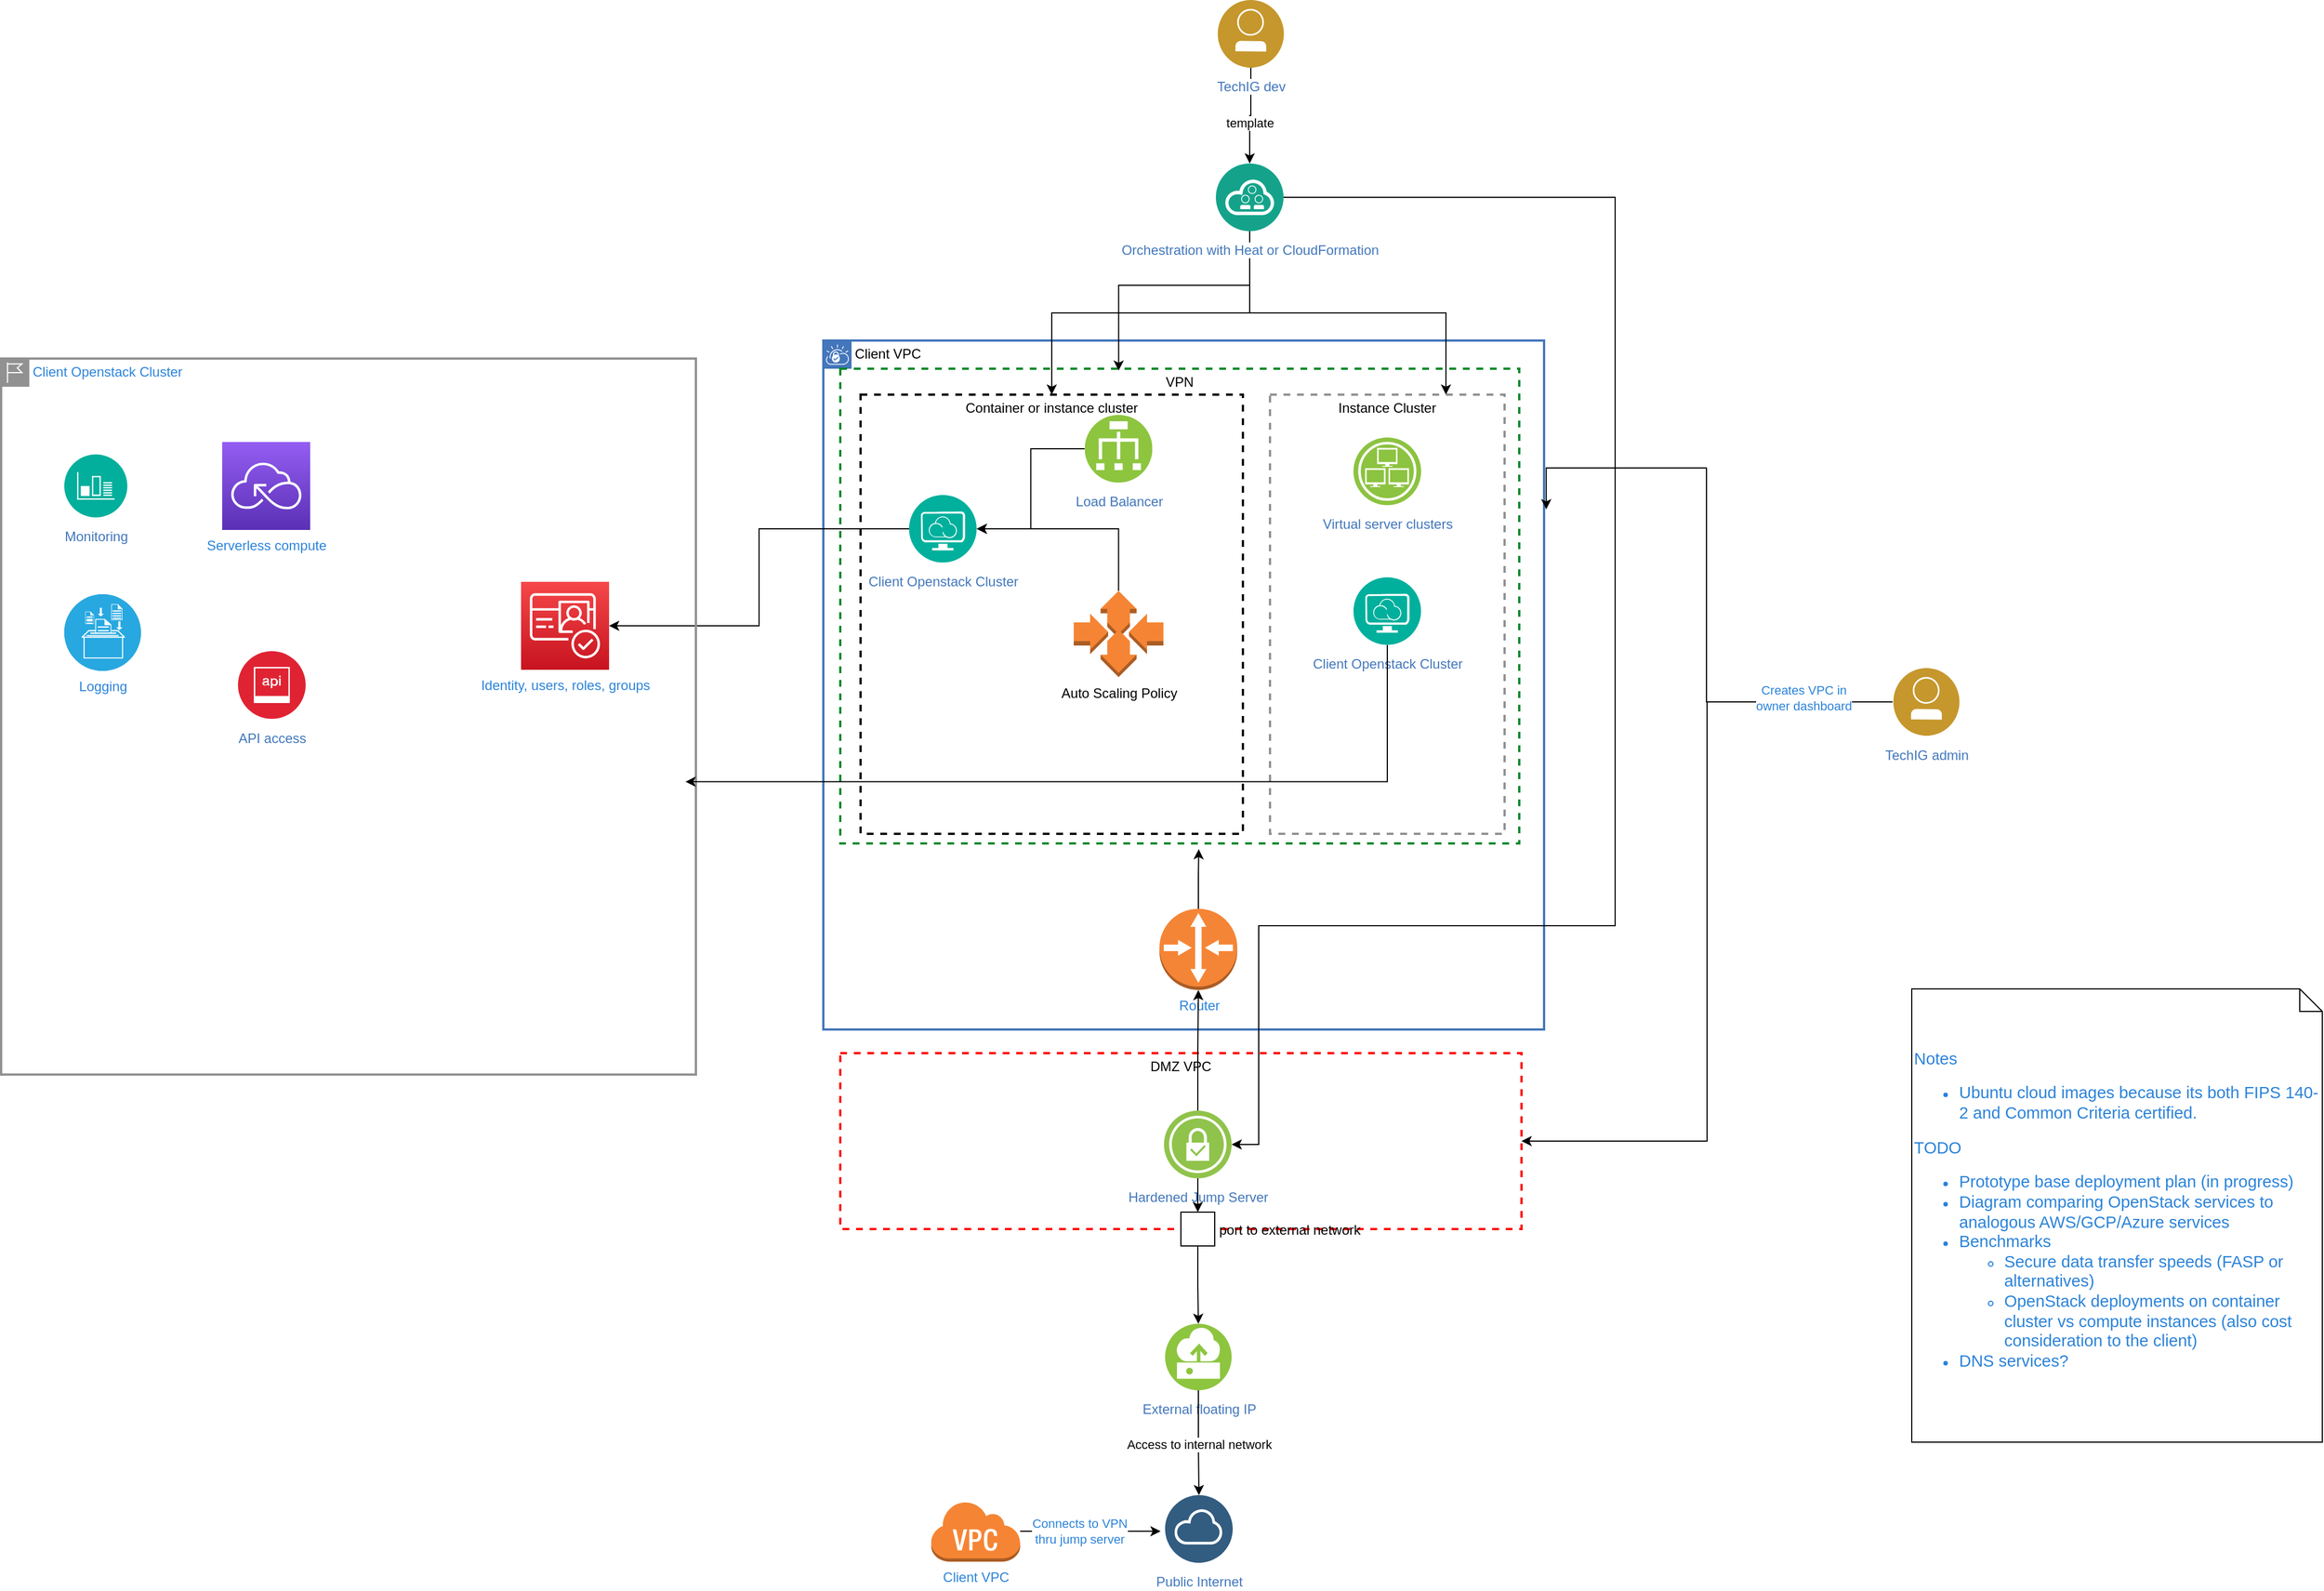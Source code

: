 <mxfile version="20.8.16" type="device"><diagram name="Page-1" id="g1tb5uMJn_r5qUIKz-rK"><mxGraphModel dx="1757" dy="1865" grid="0" gridSize="10" guides="1" tooltips="1" connect="1" arrows="1" fold="1" page="1" pageScale="1" pageWidth="850" pageHeight="1100" math="0" shadow="0"><root><mxCell id="0"/><mxCell id="1" parent="0"/><mxCell id="db7NNX9bENmU55mr1uKm-2" value="Client VPC" style="shape=mxgraph.ibm.box;prType=vpc;fontStyle=0;verticalAlign=top;align=left;spacingLeft=32;spacingTop=4;fillColor=none;rounded=0;whiteSpace=wrap;html=1;strokeColor=#4376BB;strokeWidth=2;dashed=0;container=1;spacing=-4;collapsible=0;expand=0;recursiveResize=0;" parent="1" vertex="1"><mxGeometry x="99" y="3" width="639" height="611" as="geometry"/></mxCell><mxCell id="db7NNX9bENmU55mr1uKm-3" value="VPN" style="fontStyle=0;verticalAlign=top;align=center;spacingTop=-2;fillColor=none;rounded=0;whiteSpace=wrap;html=1;strokeColor=#00882B;strokeWidth=2;dashed=1;container=1;collapsible=0;expand=0;recursiveResize=0;" parent="db7NNX9bENmU55mr1uKm-2" vertex="1"><mxGeometry x="15" y="25" width="602" height="421" as="geometry"/></mxCell><mxCell id="db7NNX9bENmU55mr1uKm-21" value="Instance Cluster" style="fontStyle=0;verticalAlign=top;align=center;spacingTop=-2;fillColor=none;rounded=0;whiteSpace=wrap;html=1;strokeColor=#919191;strokeWidth=2;dashed=1;container=1;collapsible=0;expand=0;recursiveResize=0;" parent="db7NNX9bENmU55mr1uKm-3" vertex="1"><mxGeometry x="381" y="23" width="208" height="389.5" as="geometry"/></mxCell><mxCell id="db7NNX9bENmU55mr1uKm-31" value="Virtual server clusters" style="aspect=fixed;perimeter=ellipsePerimeter;html=1;align=center;shadow=0;dashed=0;fontColor=#4277BB;labelBackgroundColor=#ffffff;fontSize=12;spacingTop=3;image;image=img/lib/ibm/infrastructure/infrastructure_services.svg;" parent="db7NNX9bENmU55mr1uKm-21" vertex="1"><mxGeometry x="74" y="38" width="60" height="60" as="geometry"/></mxCell><mxCell id="jDtWj6zu6UoRjJkBD71L-22" value="Client Openstack Cluster" style="aspect=fixed;perimeter=ellipsePerimeter;html=1;align=center;shadow=0;dashed=0;fontColor=#4277BB;labelBackgroundColor=#ffffff;fontSize=12;spacingTop=3;image;image=img/lib/ibm/management/provider_cloud_portal_service.svg;" vertex="1" parent="db7NNX9bENmU55mr1uKm-21"><mxGeometry x="74" y="162" width="60" height="60" as="geometry"/></mxCell><mxCell id="db7NNX9bENmU55mr1uKm-35" value="Container or instance cluster" style="fontStyle=0;verticalAlign=top;align=center;spacingTop=-2;rounded=0;whiteSpace=wrap;html=1;strokeWidth=2;dashed=1;container=1;collapsible=0;expand=0;recursiveResize=0;" parent="db7NNX9bENmU55mr1uKm-3" vertex="1"><mxGeometry x="18" y="23" width="339" height="389.5" as="geometry"/></mxCell><mxCell id="db7NNX9bENmU55mr1uKm-37" value="Client Openstack Cluster" style="aspect=fixed;perimeter=ellipsePerimeter;html=1;align=center;shadow=0;dashed=0;fontColor=#4277BB;labelBackgroundColor=#ffffff;fontSize=12;spacingTop=3;image;image=img/lib/ibm/management/provider_cloud_portal_service.svg;" parent="db7NNX9bENmU55mr1uKm-35" vertex="1"><mxGeometry x="43" y="89" width="60" height="60" as="geometry"/></mxCell><mxCell id="db7NNX9bENmU55mr1uKm-50" style="edgeStyle=orthogonalEdgeStyle;rounded=0;orthogonalLoop=1;jettySize=auto;html=1;entryX=1;entryY=0.5;entryDx=0;entryDy=0;" parent="db7NNX9bENmU55mr1uKm-35" source="db7NNX9bENmU55mr1uKm-49" target="db7NNX9bENmU55mr1uKm-37" edge="1"><mxGeometry relative="1" as="geometry"/></mxCell><mxCell id="db7NNX9bENmU55mr1uKm-49" value="Load Balancer" style="aspect=fixed;perimeter=ellipsePerimeter;html=1;align=center;shadow=0;dashed=0;fontColor=#4277BB;labelBackgroundColor=#ffffff;fontSize=12;spacingTop=3;image;image=img/lib/ibm/vpc/LoadBalancer.svg;" parent="db7NNX9bENmU55mr1uKm-35" vertex="1"><mxGeometry x="198.75" y="18" width="60" height="60" as="geometry"/></mxCell><mxCell id="db7NNX9bENmU55mr1uKm-52" style="edgeStyle=orthogonalEdgeStyle;rounded=0;orthogonalLoop=1;jettySize=auto;html=1;entryX=1;entryY=0.5;entryDx=0;entryDy=0;" parent="db7NNX9bENmU55mr1uKm-35" source="db7NNX9bENmU55mr1uKm-51" target="db7NNX9bENmU55mr1uKm-37" edge="1"><mxGeometry relative="1" as="geometry"><Array as="points"><mxPoint x="229" y="119"/></Array></mxGeometry></mxCell><mxCell id="db7NNX9bENmU55mr1uKm-51" value="Auto Scaling Policy&lt;br&gt;" style="outlineConnect=0;dashed=0;verticalLabelPosition=bottom;verticalAlign=top;align=center;html=1;shape=mxgraph.aws3.auto_scaling;fillColor=#F58534;gradientColor=none;" parent="db7NNX9bENmU55mr1uKm-35" vertex="1"><mxGeometry x="189" y="174" width="79.5" height="76.5" as="geometry"/></mxCell><mxCell id="db7NNX9bENmU55mr1uKm-17" value="External floating IP" style="aspect=fixed;perimeter=ellipsePerimeter;html=1;align=center;shadow=0;dashed=0;fontColor=#4277BB;labelBackgroundColor=#ffffff;fontSize=12;spacingTop=3;image;image=img/lib/ibm/vpc/Instance.svg;" parent="db7NNX9bENmU55mr1uKm-2" vertex="1"><mxGeometry x="303" y="872" width="59" height="59" as="geometry"/></mxCell><mxCell id="db7NNX9bENmU55mr1uKm-12" value="Public Internet" style="aspect=fixed;perimeter=ellipsePerimeter;html=1;align=center;shadow=0;dashed=0;fontColor=#4277BB;labelBackgroundColor=#ffffff;fontSize=12;spacingTop=3;image;image=img/lib/ibm/data/cloud.svg;" parent="db7NNX9bENmU55mr1uKm-2" vertex="1"><mxGeometry x="303" y="1024" width="60" height="60" as="geometry"/></mxCell><mxCell id="db7NNX9bENmU55mr1uKm-24" value="DMZ VPC" style="fontStyle=0;verticalAlign=top;align=center;spacingTop=-2;fillColor=none;rounded=0;whiteSpace=wrap;html=1;strokeColor=#FF0000;strokeWidth=2;dashed=1;container=1;collapsible=0;expand=0;recursiveResize=0;" parent="db7NNX9bENmU55mr1uKm-2" vertex="1"><mxGeometry x="15" y="632" width="604" height="156" as="geometry"/></mxCell><mxCell id="db7NNX9bENmU55mr1uKm-8" value="Hardened Jump Server" style="aspect=fixed;perimeter=ellipsePerimeter;html=1;align=center;shadow=0;dashed=0;fontColor=#4277BB;labelBackgroundColor=#ffffff;fontSize=12;spacingTop=3;image;image=img/lib/ibm/vpc/VPNGateway.svg;" parent="db7NNX9bENmU55mr1uKm-24" vertex="1"><mxGeometry x="287" y="51" width="60" height="60" as="geometry"/></mxCell><mxCell id="db7NNX9bENmU55mr1uKm-10" value="port to external network" style="fontStyle=0;labelPosition=right;verticalLabelPosition=middle;align=left;verticalAlign=middle;spacingLeft=2;" parent="db7NNX9bENmU55mr1uKm-24" vertex="1"><mxGeometry x="302" y="141" width="30" height="30" as="geometry"/></mxCell><mxCell id="db7NNX9bENmU55mr1uKm-18" style="edgeStyle=orthogonalEdgeStyle;rounded=0;orthogonalLoop=1;jettySize=auto;html=1;entryX=0.5;entryY=0;entryDx=0;entryDy=0;" parent="db7NNX9bENmU55mr1uKm-24" source="db7NNX9bENmU55mr1uKm-8" target="db7NNX9bENmU55mr1uKm-10" edge="1"><mxGeometry relative="1" as="geometry"/></mxCell><mxCell id="db7NNX9bENmU55mr1uKm-25" style="edgeStyle=orthogonalEdgeStyle;rounded=0;orthogonalLoop=1;jettySize=auto;html=1;" parent="db7NNX9bENmU55mr1uKm-2" source="db7NNX9bENmU55mr1uKm-17" target="db7NNX9bENmU55mr1uKm-12" edge="1"><mxGeometry relative="1" as="geometry"/></mxCell><mxCell id="db7NNX9bENmU55mr1uKm-28" value="Access to internal network" style="edgeLabel;html=1;align=center;verticalAlign=middle;resizable=0;points=[];" parent="db7NNX9bENmU55mr1uKm-25" vertex="1" connectable="0"><mxGeometry x="0.025" relative="1" as="geometry"><mxPoint as="offset"/></mxGeometry></mxCell><mxCell id="db7NNX9bENmU55mr1uKm-19" style="edgeStyle=orthogonalEdgeStyle;rounded=0;orthogonalLoop=1;jettySize=auto;html=1;entryX=0.5;entryY=0;entryDx=0;entryDy=0;" parent="db7NNX9bENmU55mr1uKm-2" source="db7NNX9bENmU55mr1uKm-10" target="db7NNX9bENmU55mr1uKm-17" edge="1"><mxGeometry relative="1" as="geometry"/></mxCell><mxCell id="jDtWj6zu6UoRjJkBD71L-21" style="edgeStyle=orthogonalEdgeStyle;rounded=0;orthogonalLoop=1;jettySize=auto;html=1;entryX=0.528;entryY=1.012;entryDx=0;entryDy=0;entryPerimeter=0;fontColor=#2B83D9;" edge="1" parent="db7NNX9bENmU55mr1uKm-2" source="jDtWj6zu6UoRjJkBD71L-19" target="db7NNX9bENmU55mr1uKm-3"><mxGeometry relative="1" as="geometry"/></mxCell><mxCell id="jDtWj6zu6UoRjJkBD71L-19" value="Router" style="outlineConnect=0;dashed=0;verticalLabelPosition=bottom;verticalAlign=top;align=center;html=1;shape=mxgraph.aws3.router;fillColor=#F58536;gradientColor=none;fontColor=#2B83D9;" vertex="1" parent="db7NNX9bENmU55mr1uKm-2"><mxGeometry x="298" y="504" width="69" height="72" as="geometry"/></mxCell><mxCell id="jDtWj6zu6UoRjJkBD71L-20" style="edgeStyle=orthogonalEdgeStyle;rounded=0;orthogonalLoop=1;jettySize=auto;html=1;exitX=0.5;exitY=0;exitDx=0;exitDy=0;entryX=0.5;entryY=1;entryDx=0;entryDy=0;entryPerimeter=0;fontColor=#2B83D9;" edge="1" parent="db7NNX9bENmU55mr1uKm-2" source="db7NNX9bENmU55mr1uKm-8" target="jDtWj6zu6UoRjJkBD71L-19"><mxGeometry relative="1" as="geometry"/></mxCell><mxCell id="db7NNX9bENmU55mr1uKm-43" style="edgeStyle=orthogonalEdgeStyle;rounded=0;orthogonalLoop=1;jettySize=auto;html=1;entryX=0.5;entryY=0;entryDx=0;entryDy=0;" parent="1" source="db7NNX9bENmU55mr1uKm-1" target="db7NNX9bENmU55mr1uKm-35" edge="1"><mxGeometry relative="1" as="geometry"/></mxCell><mxCell id="db7NNX9bENmU55mr1uKm-44" style="edgeStyle=orthogonalEdgeStyle;rounded=0;orthogonalLoop=1;jettySize=auto;html=1;entryX=0.75;entryY=0;entryDx=0;entryDy=0;" parent="1" source="db7NNX9bENmU55mr1uKm-1" target="db7NNX9bENmU55mr1uKm-21" edge="1"><mxGeometry relative="1" as="geometry"/></mxCell><mxCell id="jDtWj6zu6UoRjJkBD71L-1" style="edgeStyle=orthogonalEdgeStyle;rounded=0;orthogonalLoop=1;jettySize=auto;html=1;entryX=0.41;entryY=0.004;entryDx=0;entryDy=0;entryPerimeter=0;fontColor=#2B83D9;" edge="1" parent="1" source="db7NNX9bENmU55mr1uKm-1" target="db7NNX9bENmU55mr1uKm-3"><mxGeometry relative="1" as="geometry"><Array as="points"><mxPoint x="477" y="-46"/><mxPoint x="361" y="-46"/></Array></mxGeometry></mxCell><mxCell id="jDtWj6zu6UoRjJkBD71L-13" style="edgeStyle=orthogonalEdgeStyle;rounded=0;orthogonalLoop=1;jettySize=auto;html=1;entryX=1;entryY=0.5;entryDx=0;entryDy=0;fontColor=#2B83D9;" edge="1" parent="1" source="db7NNX9bENmU55mr1uKm-1" target="db7NNX9bENmU55mr1uKm-8"><mxGeometry relative="1" as="geometry"><Array as="points"><mxPoint x="801" y="-124"/><mxPoint x="801" y="522"/><mxPoint x="485" y="522"/><mxPoint x="485" y="716"/></Array></mxGeometry></mxCell><mxCell id="db7NNX9bENmU55mr1uKm-1" value="Orchestration with Heat or CloudFormation" style="aspect=fixed;perimeter=ellipsePerimeter;html=1;align=center;shadow=0;dashed=0;fontColor=#4277BB;labelBackgroundColor=#ffffff;fontSize=12;spacingTop=3;image;image=img/lib/ibm/management/cloud_management.svg;" parent="1" vertex="1"><mxGeometry x="447" y="-154" width="60" height="60" as="geometry"/></mxCell><mxCell id="db7NNX9bENmU55mr1uKm-14" value="template" style="edgeStyle=orthogonalEdgeStyle;rounded=0;orthogonalLoop=1;jettySize=auto;html=1;entryX=0.5;entryY=0;entryDx=0;entryDy=0;" parent="1" source="db7NNX9bENmU55mr1uKm-13" target="db7NNX9bENmU55mr1uKm-1" edge="1"><mxGeometry x="0.159" relative="1" as="geometry"><mxPoint as="offset"/></mxGeometry></mxCell><mxCell id="db7NNX9bENmU55mr1uKm-13" value="TechIG dev" style="aspect=fixed;perimeter=ellipsePerimeter;html=1;align=center;shadow=0;dashed=0;fontColor=#4277BB;labelBackgroundColor=#ffffff;fontSize=12;spacingTop=3;image;image=img/lib/ibm/blockchain/blockchain_developer.svg;" parent="1" vertex="1"><mxGeometry x="448" y="-299" width="60" height="60" as="geometry"/></mxCell><mxCell id="db7NNX9bENmU55mr1uKm-47" style="edgeStyle=orthogonalEdgeStyle;rounded=0;orthogonalLoop=1;jettySize=auto;html=1;entryX=1;entryY=0.5;entryDx=0;entryDy=0;entryPerimeter=0;" parent="1" source="db7NNX9bENmU55mr1uKm-37" target="db7NNX9bENmU55mr1uKm-80" edge="1"><mxGeometry relative="1" as="geometry"><mxPoint x="62" y="170" as="targetPoint"/></mxGeometry></mxCell><mxCell id="db7NNX9bENmU55mr1uKm-79" value="&lt;font color=&quot;#2b83d9&quot;&gt;Client Openstack Cluster&lt;/font&gt;" style="shape=mxgraph.ibm.box;prType=region;fontStyle=0;verticalAlign=top;align=left;spacingLeft=32;spacingTop=4;fillColor=none;rounded=0;whiteSpace=wrap;html=1;strokeColor=#919191;strokeWidth=2;dashed=0;container=1;spacing=-4;collapsible=0;expand=0;recursiveResize=0;fontColor=#0066CC;" parent="1" vertex="1"><mxGeometry x="-630" y="19" width="616" height="635" as="geometry"/></mxCell><mxCell id="db7NNX9bENmU55mr1uKm-80" value="&lt;font color=&quot;#2b83d9&quot;&gt;Identity, users, roles, groups&lt;/font&gt;" style="sketch=0;points=[[0,0,0],[0.25,0,0],[0.5,0,0],[0.75,0,0],[1,0,0],[0,1,0],[0.25,1,0],[0.5,1,0],[0.75,1,0],[1,1,0],[0,0.25,0],[0,0.5,0],[0,0.75,0],[1,0.25,0],[1,0.5,0],[1,0.75,0]];outlineConnect=0;fontColor=#232F3E;gradientColor=#F54749;gradientDirection=north;fillColor=#C7131F;strokeColor=#ffffff;dashed=0;verticalLabelPosition=bottom;verticalAlign=top;align=center;html=1;fontSize=12;fontStyle=0;aspect=fixed;shape=mxgraph.aws4.resourceIcon;resIcon=mxgraph.aws4.cognito;" parent="db7NNX9bENmU55mr1uKm-79" vertex="1"><mxGeometry x="461" y="198" width="78" height="78" as="geometry"/></mxCell><mxCell id="jDtWj6zu6UoRjJkBD71L-24" value="&lt;font color=&quot;#2b83d9&quot;&gt;Serverless compute&lt;/font&gt;" style="sketch=0;points=[[0,0,0],[0.25,0,0],[0.5,0,0],[0.75,0,0],[1,0,0],[0,1,0],[0.25,1,0],[0.5,1,0],[0.75,1,0],[1,1,0],[0,0.25,0],[0,0.5,0],[0,0.75,0],[1,0.25,0],[1,0.5,0],[1,0.75,0]];outlineConnect=0;fontColor=#232F3E;gradientColor=#945DF2;gradientDirection=north;fillColor=#5A30B5;strokeColor=#ffffff;dashed=0;verticalLabelPosition=bottom;verticalAlign=top;align=center;html=1;fontSize=12;fontStyle=0;aspect=fixed;shape=mxgraph.aws4.resourceIcon;resIcon=mxgraph.aws4.serverless;" vertex="1" parent="db7NNX9bENmU55mr1uKm-79"><mxGeometry x="196" y="74" width="78" height="78" as="geometry"/></mxCell><mxCell id="db7NNX9bENmU55mr1uKm-4" value="Monitoring" style="aspect=fixed;perimeter=ellipsePerimeter;html=1;align=center;shadow=0;dashed=0;fontColor=#4277BB;labelBackgroundColor=#ffffff;fontSize=12;spacingTop=3;image;image=img/lib/ibm/management/monitoring_metrics.svg;" parent="db7NNX9bENmU55mr1uKm-79" vertex="1"><mxGeometry x="56" y="85" width="56" height="56" as="geometry"/></mxCell><mxCell id="jDtWj6zu6UoRjJkBD71L-25" value="Logging" style="fillColor=#28A8E0;verticalLabelPosition=bottom;sketch=0;html=1;strokeColor=#ffffff;verticalAlign=top;align=center;points=[[0.145,0.145,0],[0.5,0,0],[0.855,0.145,0],[1,0.5,0],[0.855,0.855,0],[0.5,1,0],[0.145,0.855,0],[0,0.5,0]];pointerEvents=1;shape=mxgraph.cisco_safe.compositeIcon;bgIcon=ellipse;resIcon=mxgraph.cisco_safe.capability.logging_reporting;fontColor=#2B83D9;" vertex="1" parent="db7NNX9bENmU55mr1uKm-79"><mxGeometry x="56" y="209" width="68" height="68" as="geometry"/></mxCell><mxCell id="db7NNX9bENmU55mr1uKm-30" value="API access" style="aspect=fixed;perimeter=ellipsePerimeter;html=1;align=center;shadow=0;dashed=0;fontColor=#4277BB;labelBackgroundColor=#ffffff;fontSize=12;spacingTop=3;image;image=img/lib/ibm/security/api_security.svg;" parent="db7NNX9bENmU55mr1uKm-79" vertex="1"><mxGeometry x="210" y="259.5" width="60" height="60" as="geometry"/></mxCell><mxCell id="db7NNX9bENmU55mr1uKm-83" style="edgeStyle=orthogonalEdgeStyle;rounded=0;orthogonalLoop=1;jettySize=auto;html=1;fontColor=#2B83D9;" parent="1" source="db7NNX9bENmU55mr1uKm-81" edge="1"><mxGeometry relative="1" as="geometry"><mxPoint x="398" y="1059" as="targetPoint"/></mxGeometry></mxCell><mxCell id="db7NNX9bENmU55mr1uKm-85" value="Connects to VPN&lt;br&gt;thru jump server" style="edgeLabel;html=1;align=center;verticalAlign=middle;resizable=0;points=[];fontColor=#2B83D9;" parent="db7NNX9bENmU55mr1uKm-83" vertex="1" connectable="0"><mxGeometry x="-0.169" relative="1" as="geometry"><mxPoint as="offset"/></mxGeometry></mxCell><mxCell id="db7NNX9bENmU55mr1uKm-81" value="Client VPC" style="outlineConnect=0;dashed=0;verticalLabelPosition=bottom;verticalAlign=top;align=center;html=1;shape=mxgraph.aws3.virtual_private_cloud;fillColor=#F58534;gradientColor=none;fontColor=#2B83D9;" parent="1" vertex="1"><mxGeometry x="194" y="1032" width="79.5" height="54" as="geometry"/></mxCell><mxCell id="jDtWj6zu6UoRjJkBD71L-10" style="edgeStyle=orthogonalEdgeStyle;rounded=0;orthogonalLoop=1;jettySize=auto;html=1;entryX=1;entryY=0.5;entryDx=0;entryDy=0;fontColor=#2B83D9;" edge="1" parent="1" source="jDtWj6zu6UoRjJkBD71L-9" target="db7NNX9bENmU55mr1uKm-24"><mxGeometry relative="1" as="geometry"/></mxCell><mxCell id="jDtWj6zu6UoRjJkBD71L-11" style="edgeStyle=orthogonalEdgeStyle;rounded=0;orthogonalLoop=1;jettySize=auto;html=1;entryX=1.003;entryY=0.245;entryDx=0;entryDy=0;entryPerimeter=0;fontColor=#2B83D9;" edge="1" parent="1" source="jDtWj6zu6UoRjJkBD71L-9" target="db7NNX9bENmU55mr1uKm-2"><mxGeometry relative="1" as="geometry"><Array as="points"><mxPoint x="882" y="324"/><mxPoint x="882" y="116"/></Array></mxGeometry></mxCell><mxCell id="jDtWj6zu6UoRjJkBD71L-12" value="Creates VPC in &lt;br&gt;owner dashboard" style="edgeLabel;html=1;align=center;verticalAlign=middle;resizable=0;points=[];fontColor=#2B83D9;" vertex="1" connectable="0" parent="jDtWj6zu6UoRjJkBD71L-11"><mxGeometry x="-0.567" y="-3" relative="1" as="geometry"><mxPoint x="40" y="-1" as="offset"/></mxGeometry></mxCell><mxCell id="jDtWj6zu6UoRjJkBD71L-9" value="TechIG admin" style="aspect=fixed;perimeter=ellipsePerimeter;html=1;align=center;shadow=0;dashed=0;fontColor=#4277BB;labelBackgroundColor=#ffffff;fontSize=12;spacingTop=3;image;image=img/lib/ibm/blockchain/blockchain_developer.svg;" vertex="1" parent="1"><mxGeometry x="1047" y="293.5" width="60" height="60" as="geometry"/></mxCell><mxCell id="jDtWj6zu6UoRjJkBD71L-18" value="&lt;p id=&quot;docs-internal-guid-d2be2516-7fff-e052-639e-0c7adc4bd2f2&quot; style=&quot;line-height:1.38;margin-top:0pt;margin-bottom:0pt;&quot; dir=&quot;ltr&quot;&gt;&lt;span style=&quot;font-size: 11pt; font-family: Calibri, sans-serif; background-color: transparent; font-weight: 400; font-style: normal; font-variant: normal; text-decoration: none; vertical-align: baseline;&quot;&gt;Notes&lt;/span&gt;&lt;/p&gt;&lt;p style=&quot;line-height:1.38;margin-top:0pt;margin-bottom:0pt;&quot; dir=&quot;ltr&quot;&gt;&lt;/p&gt;&lt;ul&gt;&lt;li&gt;&lt;span style=&quot;font-size: 11pt; font-family: Calibri, sans-serif; background-color: transparent; font-weight: 400; font-style: normal; font-variant: normal; text-decoration: none; vertical-align: baseline;&quot;&gt;Ubuntu cloud images because its both FIPS 140-2 and Common Criteria certified.&lt;/span&gt;&lt;/li&gt;&lt;/ul&gt;&lt;p&gt;&lt;/p&gt;&lt;p style=&quot;line-height:1.38;margin-top:0pt;margin-bottom:0pt;&quot; dir=&quot;ltr&quot;&gt;&lt;span style=&quot;font-size: 11pt; font-family: Calibri, sans-serif; background-color: transparent; font-weight: 400; font-style: normal; font-variant: normal; text-decoration: none; vertical-align: baseline;&quot;&gt;TODO&lt;/span&gt;&lt;/p&gt;&lt;p style=&quot;line-height:1.38;margin-top:0pt;margin-bottom:0pt;&quot; dir=&quot;ltr&quot;&gt;&lt;/p&gt;&lt;ul&gt;&lt;li&gt;&lt;span style=&quot;font-size: 11pt; font-family: Calibri, sans-serif; background-color: transparent; font-weight: 400; font-style: normal; font-variant: normal; text-decoration: none; vertical-align: baseline;&quot;&gt;Prototype base deployment plan (in progress)&lt;/span&gt;&lt;/li&gt;&lt;li&gt;&lt;span style=&quot;font-size: 11pt; font-family: Calibri, sans-serif; background-color: transparent; font-weight: 400; font-style: normal; font-variant: normal; text-decoration: none; vertical-align: baseline;&quot;&gt;Diagram comparing OpenStack services to analogous AWS/GCP/Azure services&lt;/span&gt;&lt;/li&gt;&lt;li&gt;&lt;span style=&quot;font-size: 11pt; font-family: Calibri, sans-serif; background-color: transparent; font-weight: 400; font-style: normal; font-variant: normal; text-decoration: none; vertical-align: baseline;&quot;&gt;Benchmarks&lt;/span&gt;&lt;/li&gt;&lt;ul&gt;&lt;li&gt;&lt;span style=&quot;font-size: 11pt; font-family: Calibri, sans-serif; background-color: transparent; font-weight: 400; font-style: normal; font-variant: normal; text-decoration: none; vertical-align: baseline;&quot;&gt;Secure data transfer speeds (FASP or alternatives)&lt;/span&gt;&lt;/li&gt;&lt;li&gt;&lt;span style=&quot;font-size: 11pt; font-family: Calibri, sans-serif; background-color: transparent; font-weight: 400; font-style: normal; font-variant: normal; text-decoration: none; vertical-align: baseline;&quot;&gt;OpenStack deployments on container cluster vs compute instances (also cost consideration to the client)&lt;/span&gt;&lt;/li&gt;&lt;/ul&gt;&lt;li&gt;&lt;font face=&quot;Calibri, sans-serif&quot;&gt;&lt;span style=&quot;font-size: 14.667px;&quot;&gt;DNS services?&lt;/span&gt;&lt;/font&gt;&lt;/li&gt;&lt;/ul&gt;&lt;p&gt;&lt;/p&gt;" style="shape=note;size=20;whiteSpace=wrap;html=1;fontColor=#2B83D9;align=left;" vertex="1" parent="1"><mxGeometry x="1064" y="578" width="364" height="402" as="geometry"/></mxCell><mxCell id="jDtWj6zu6UoRjJkBD71L-23" style="edgeStyle=orthogonalEdgeStyle;rounded=0;orthogonalLoop=1;jettySize=auto;html=1;exitX=0.5;exitY=1;exitDx=0;exitDy=0;entryX=0.985;entryY=0.591;entryDx=0;entryDy=0;entryPerimeter=0;fontColor=#2B83D9;" edge="1" parent="1" source="jDtWj6zu6UoRjJkBD71L-22" target="db7NNX9bENmU55mr1uKm-79"><mxGeometry relative="1" as="geometry"/></mxCell></root></mxGraphModel></diagram></mxfile>
